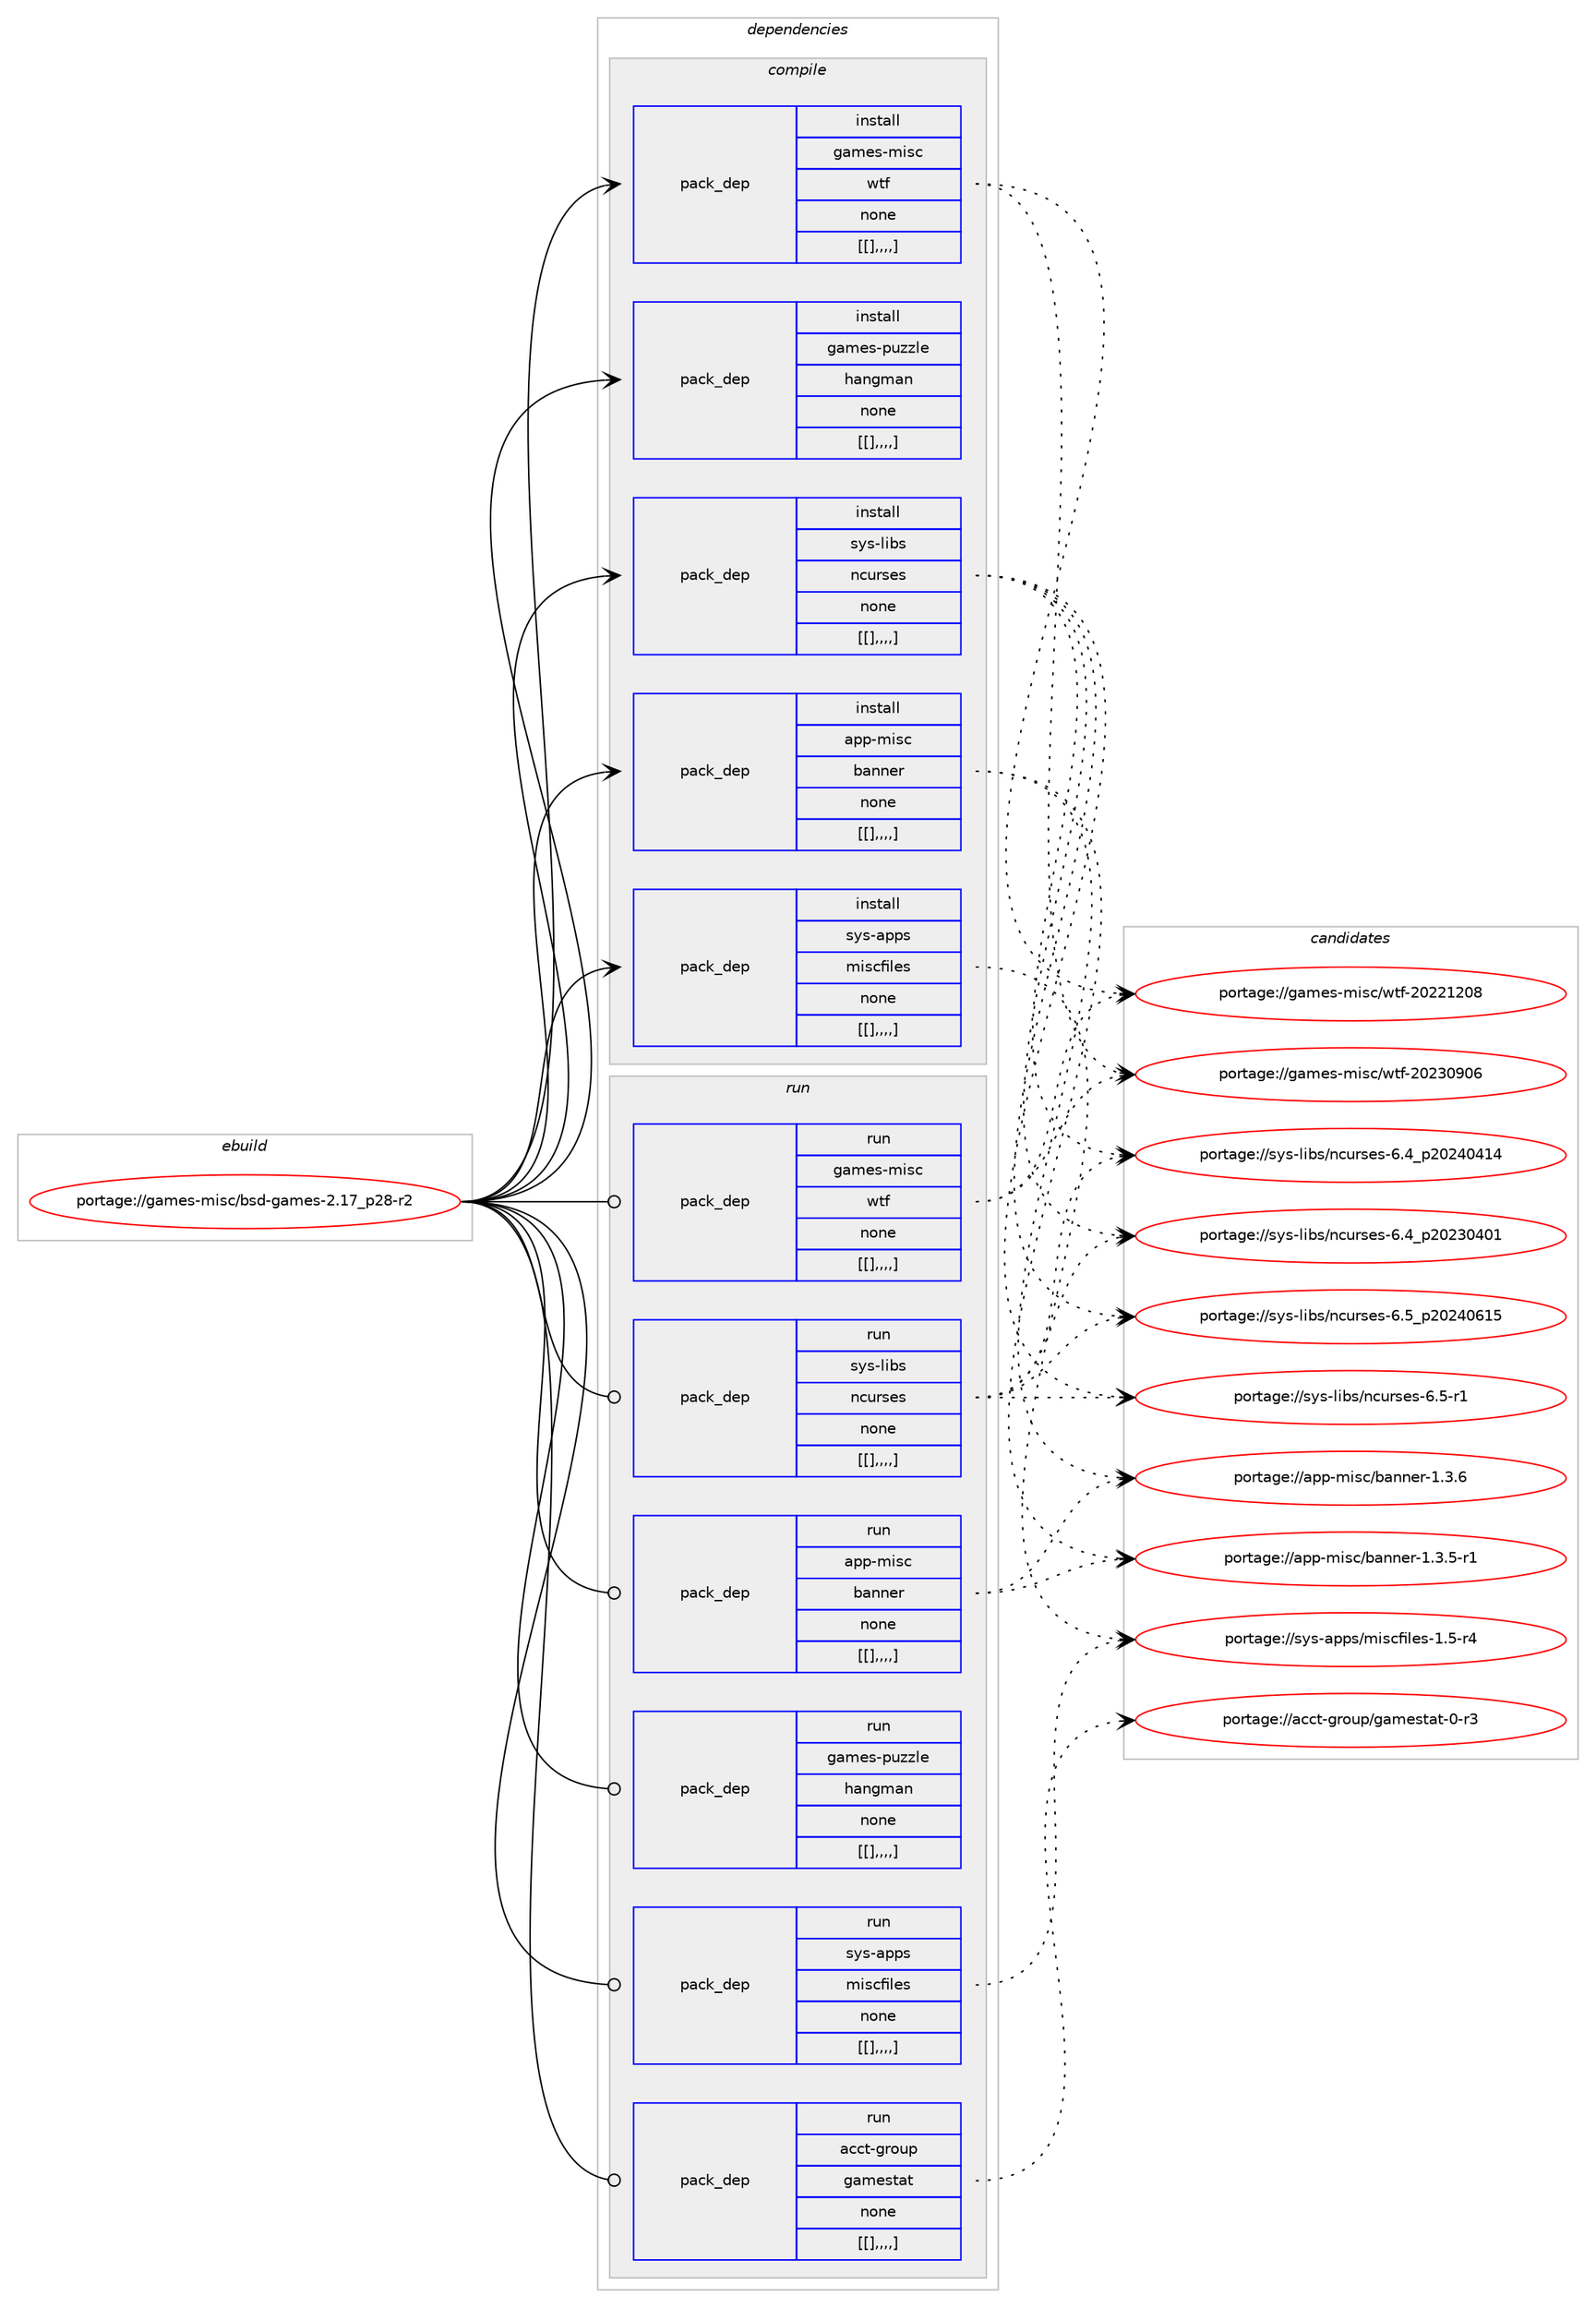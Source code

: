 digraph prolog {

# *************
# Graph options
# *************

newrank=true;
concentrate=true;
compound=true;
graph [rankdir=LR,fontname=Helvetica,fontsize=10,ranksep=1.5];#, ranksep=2.5, nodesep=0.2];
edge  [arrowhead=vee];
node  [fontname=Helvetica,fontsize=10];

# **********
# The ebuild
# **********

subgraph cluster_leftcol {
color=gray;
label=<<i>ebuild</i>>;
id [label="portage://games-misc/bsd-games-2.17_p28-r2", color=red, width=4, href="../games-misc/bsd-games-2.17_p28-r2.svg"];
}

# ****************
# The dependencies
# ****************

subgraph cluster_midcol {
color=gray;
label=<<i>dependencies</i>>;
subgraph cluster_compile {
fillcolor="#eeeeee";
style=filled;
label=<<i>compile</i>>;
subgraph pack167025 {
dependency234449 [label=<<TABLE BORDER="0" CELLBORDER="1" CELLSPACING="0" CELLPADDING="4" WIDTH="220"><TR><TD ROWSPAN="6" CELLPADDING="30">pack_dep</TD></TR><TR><TD WIDTH="110">install</TD></TR><TR><TD>sys-apps</TD></TR><TR><TD>miscfiles</TD></TR><TR><TD>none</TD></TR><TR><TD>[[],,,,]</TD></TR></TABLE>>, shape=none, color=blue];
}
id:e -> dependency234449:w [weight=20,style="solid",arrowhead="vee"];
subgraph pack167026 {
dependency234450 [label=<<TABLE BORDER="0" CELLBORDER="1" CELLSPACING="0" CELLPADDING="4" WIDTH="220"><TR><TD ROWSPAN="6" CELLPADDING="30">pack_dep</TD></TR><TR><TD WIDTH="110">install</TD></TR><TR><TD>sys-libs</TD></TR><TR><TD>ncurses</TD></TR><TR><TD>none</TD></TR><TR><TD>[[],,,,]</TD></TR></TABLE>>, shape=none, color=blue];
}
id:e -> dependency234450:w [weight=20,style="solid",arrowhead="vee"];
subgraph pack167027 {
dependency234451 [label=<<TABLE BORDER="0" CELLBORDER="1" CELLSPACING="0" CELLPADDING="4" WIDTH="220"><TR><TD ROWSPAN="6" CELLPADDING="30">pack_dep</TD></TR><TR><TD WIDTH="110">install</TD></TR><TR><TD>app-misc</TD></TR><TR><TD>banner</TD></TR><TR><TD>none</TD></TR><TR><TD>[[],,,,]</TD></TR></TABLE>>, shape=none, color=blue];
}
id:e -> dependency234451:w [weight=20,style="solid",arrowhead="vee"];
subgraph pack167028 {
dependency234452 [label=<<TABLE BORDER="0" CELLBORDER="1" CELLSPACING="0" CELLPADDING="4" WIDTH="220"><TR><TD ROWSPAN="6" CELLPADDING="30">pack_dep</TD></TR><TR><TD WIDTH="110">install</TD></TR><TR><TD>games-misc</TD></TR><TR><TD>wtf</TD></TR><TR><TD>none</TD></TR><TR><TD>[[],,,,]</TD></TR></TABLE>>, shape=none, color=blue];
}
id:e -> dependency234452:w [weight=20,style="solid",arrowhead="vee"];
subgraph pack167029 {
dependency234453 [label=<<TABLE BORDER="0" CELLBORDER="1" CELLSPACING="0" CELLPADDING="4" WIDTH="220"><TR><TD ROWSPAN="6" CELLPADDING="30">pack_dep</TD></TR><TR><TD WIDTH="110">install</TD></TR><TR><TD>games-puzzle</TD></TR><TR><TD>hangman</TD></TR><TR><TD>none</TD></TR><TR><TD>[[],,,,]</TD></TR></TABLE>>, shape=none, color=blue];
}
id:e -> dependency234453:w [weight=20,style="solid",arrowhead="vee"];
}
subgraph cluster_compileandrun {
fillcolor="#eeeeee";
style=filled;
label=<<i>compile and run</i>>;
}
subgraph cluster_run {
fillcolor="#eeeeee";
style=filled;
label=<<i>run</i>>;
subgraph pack167030 {
dependency234454 [label=<<TABLE BORDER="0" CELLBORDER="1" CELLSPACING="0" CELLPADDING="4" WIDTH="220"><TR><TD ROWSPAN="6" CELLPADDING="30">pack_dep</TD></TR><TR><TD WIDTH="110">run</TD></TR><TR><TD>acct-group</TD></TR><TR><TD>gamestat</TD></TR><TR><TD>none</TD></TR><TR><TD>[[],,,,]</TD></TR></TABLE>>, shape=none, color=blue];
}
id:e -> dependency234454:w [weight=20,style="solid",arrowhead="odot"];
subgraph pack167031 {
dependency234455 [label=<<TABLE BORDER="0" CELLBORDER="1" CELLSPACING="0" CELLPADDING="4" WIDTH="220"><TR><TD ROWSPAN="6" CELLPADDING="30">pack_dep</TD></TR><TR><TD WIDTH="110">run</TD></TR><TR><TD>sys-apps</TD></TR><TR><TD>miscfiles</TD></TR><TR><TD>none</TD></TR><TR><TD>[[],,,,]</TD></TR></TABLE>>, shape=none, color=blue];
}
id:e -> dependency234455:w [weight=20,style="solid",arrowhead="odot"];
subgraph pack167032 {
dependency234456 [label=<<TABLE BORDER="0" CELLBORDER="1" CELLSPACING="0" CELLPADDING="4" WIDTH="220"><TR><TD ROWSPAN="6" CELLPADDING="30">pack_dep</TD></TR><TR><TD WIDTH="110">run</TD></TR><TR><TD>sys-libs</TD></TR><TR><TD>ncurses</TD></TR><TR><TD>none</TD></TR><TR><TD>[[],,,,]</TD></TR></TABLE>>, shape=none, color=blue];
}
id:e -> dependency234456:w [weight=20,style="solid",arrowhead="odot"];
subgraph pack167033 {
dependency234457 [label=<<TABLE BORDER="0" CELLBORDER="1" CELLSPACING="0" CELLPADDING="4" WIDTH="220"><TR><TD ROWSPAN="6" CELLPADDING="30">pack_dep</TD></TR><TR><TD WIDTH="110">run</TD></TR><TR><TD>app-misc</TD></TR><TR><TD>banner</TD></TR><TR><TD>none</TD></TR><TR><TD>[[],,,,]</TD></TR></TABLE>>, shape=none, color=blue];
}
id:e -> dependency234457:w [weight=20,style="solid",arrowhead="odot"];
subgraph pack167034 {
dependency234458 [label=<<TABLE BORDER="0" CELLBORDER="1" CELLSPACING="0" CELLPADDING="4" WIDTH="220"><TR><TD ROWSPAN="6" CELLPADDING="30">pack_dep</TD></TR><TR><TD WIDTH="110">run</TD></TR><TR><TD>games-misc</TD></TR><TR><TD>wtf</TD></TR><TR><TD>none</TD></TR><TR><TD>[[],,,,]</TD></TR></TABLE>>, shape=none, color=blue];
}
id:e -> dependency234458:w [weight=20,style="solid",arrowhead="odot"];
subgraph pack167035 {
dependency234459 [label=<<TABLE BORDER="0" CELLBORDER="1" CELLSPACING="0" CELLPADDING="4" WIDTH="220"><TR><TD ROWSPAN="6" CELLPADDING="30">pack_dep</TD></TR><TR><TD WIDTH="110">run</TD></TR><TR><TD>games-puzzle</TD></TR><TR><TD>hangman</TD></TR><TR><TD>none</TD></TR><TR><TD>[[],,,,]</TD></TR></TABLE>>, shape=none, color=blue];
}
id:e -> dependency234459:w [weight=20,style="solid",arrowhead="odot"];
}
}

# **************
# The candidates
# **************

subgraph cluster_choices {
rank=same;
color=gray;
label=<<i>candidates</i>>;

subgraph choice167025 {
color=black;
nodesep=1;
choice11512111545971121121154710910511599102105108101115454946534511452 [label="portage://sys-apps/miscfiles-1.5-r4", color=red, width=4,href="../sys-apps/miscfiles-1.5-r4.svg"];
dependency234449:e -> choice11512111545971121121154710910511599102105108101115454946534511452:w [style=dotted,weight="100"];
}
subgraph choice167026 {
color=black;
nodesep=1;
choice1151211154510810598115471109911711411510111545544653951125048505248544953 [label="portage://sys-libs/ncurses-6.5_p20240615", color=red, width=4,href="../sys-libs/ncurses-6.5_p20240615.svg"];
choice11512111545108105981154711099117114115101115455446534511449 [label="portage://sys-libs/ncurses-6.5-r1", color=red, width=4,href="../sys-libs/ncurses-6.5-r1.svg"];
choice1151211154510810598115471109911711411510111545544652951125048505248524952 [label="portage://sys-libs/ncurses-6.4_p20240414", color=red, width=4,href="../sys-libs/ncurses-6.4_p20240414.svg"];
choice1151211154510810598115471109911711411510111545544652951125048505148524849 [label="portage://sys-libs/ncurses-6.4_p20230401", color=red, width=4,href="../sys-libs/ncurses-6.4_p20230401.svg"];
dependency234450:e -> choice1151211154510810598115471109911711411510111545544653951125048505248544953:w [style=dotted,weight="100"];
dependency234450:e -> choice11512111545108105981154711099117114115101115455446534511449:w [style=dotted,weight="100"];
dependency234450:e -> choice1151211154510810598115471109911711411510111545544652951125048505248524952:w [style=dotted,weight="100"];
dependency234450:e -> choice1151211154510810598115471109911711411510111545544652951125048505148524849:w [style=dotted,weight="100"];
}
subgraph choice167027 {
color=black;
nodesep=1;
choice971121124510910511599479897110110101114454946514654 [label="portage://app-misc/banner-1.3.6", color=red, width=4,href="../app-misc/banner-1.3.6.svg"];
choice9711211245109105115994798971101101011144549465146534511449 [label="portage://app-misc/banner-1.3.5-r1", color=red, width=4,href="../app-misc/banner-1.3.5-r1.svg"];
dependency234451:e -> choice971121124510910511599479897110110101114454946514654:w [style=dotted,weight="100"];
dependency234451:e -> choice9711211245109105115994798971101101011144549465146534511449:w [style=dotted,weight="100"];
}
subgraph choice167028 {
color=black;
nodesep=1;
choice10397109101115451091051159947119116102455048505148574854 [label="portage://games-misc/wtf-20230906", color=red, width=4,href="../games-misc/wtf-20230906.svg"];
choice10397109101115451091051159947119116102455048505049504856 [label="portage://games-misc/wtf-20221208", color=red, width=4,href="../games-misc/wtf-20221208.svg"];
dependency234452:e -> choice10397109101115451091051159947119116102455048505148574854:w [style=dotted,weight="100"];
dependency234452:e -> choice10397109101115451091051159947119116102455048505049504856:w [style=dotted,weight="100"];
}
subgraph choice167029 {
color=black;
nodesep=1;
}
subgraph choice167030 {
color=black;
nodesep=1;
choice9799991164510311411111711247103971091011151169711645484511451 [label="portage://acct-group/gamestat-0-r3", color=red, width=4,href="../acct-group/gamestat-0-r3.svg"];
dependency234454:e -> choice9799991164510311411111711247103971091011151169711645484511451:w [style=dotted,weight="100"];
}
subgraph choice167031 {
color=black;
nodesep=1;
choice11512111545971121121154710910511599102105108101115454946534511452 [label="portage://sys-apps/miscfiles-1.5-r4", color=red, width=4,href="../sys-apps/miscfiles-1.5-r4.svg"];
dependency234455:e -> choice11512111545971121121154710910511599102105108101115454946534511452:w [style=dotted,weight="100"];
}
subgraph choice167032 {
color=black;
nodesep=1;
choice1151211154510810598115471109911711411510111545544653951125048505248544953 [label="portage://sys-libs/ncurses-6.5_p20240615", color=red, width=4,href="../sys-libs/ncurses-6.5_p20240615.svg"];
choice11512111545108105981154711099117114115101115455446534511449 [label="portage://sys-libs/ncurses-6.5-r1", color=red, width=4,href="../sys-libs/ncurses-6.5-r1.svg"];
choice1151211154510810598115471109911711411510111545544652951125048505248524952 [label="portage://sys-libs/ncurses-6.4_p20240414", color=red, width=4,href="../sys-libs/ncurses-6.4_p20240414.svg"];
choice1151211154510810598115471109911711411510111545544652951125048505148524849 [label="portage://sys-libs/ncurses-6.4_p20230401", color=red, width=4,href="../sys-libs/ncurses-6.4_p20230401.svg"];
dependency234456:e -> choice1151211154510810598115471109911711411510111545544653951125048505248544953:w [style=dotted,weight="100"];
dependency234456:e -> choice11512111545108105981154711099117114115101115455446534511449:w [style=dotted,weight="100"];
dependency234456:e -> choice1151211154510810598115471109911711411510111545544652951125048505248524952:w [style=dotted,weight="100"];
dependency234456:e -> choice1151211154510810598115471109911711411510111545544652951125048505148524849:w [style=dotted,weight="100"];
}
subgraph choice167033 {
color=black;
nodesep=1;
choice971121124510910511599479897110110101114454946514654 [label="portage://app-misc/banner-1.3.6", color=red, width=4,href="../app-misc/banner-1.3.6.svg"];
choice9711211245109105115994798971101101011144549465146534511449 [label="portage://app-misc/banner-1.3.5-r1", color=red, width=4,href="../app-misc/banner-1.3.5-r1.svg"];
dependency234457:e -> choice971121124510910511599479897110110101114454946514654:w [style=dotted,weight="100"];
dependency234457:e -> choice9711211245109105115994798971101101011144549465146534511449:w [style=dotted,weight="100"];
}
subgraph choice167034 {
color=black;
nodesep=1;
choice10397109101115451091051159947119116102455048505148574854 [label="portage://games-misc/wtf-20230906", color=red, width=4,href="../games-misc/wtf-20230906.svg"];
choice10397109101115451091051159947119116102455048505049504856 [label="portage://games-misc/wtf-20221208", color=red, width=4,href="../games-misc/wtf-20221208.svg"];
dependency234458:e -> choice10397109101115451091051159947119116102455048505148574854:w [style=dotted,weight="100"];
dependency234458:e -> choice10397109101115451091051159947119116102455048505049504856:w [style=dotted,weight="100"];
}
subgraph choice167035 {
color=black;
nodesep=1;
}
}

}
